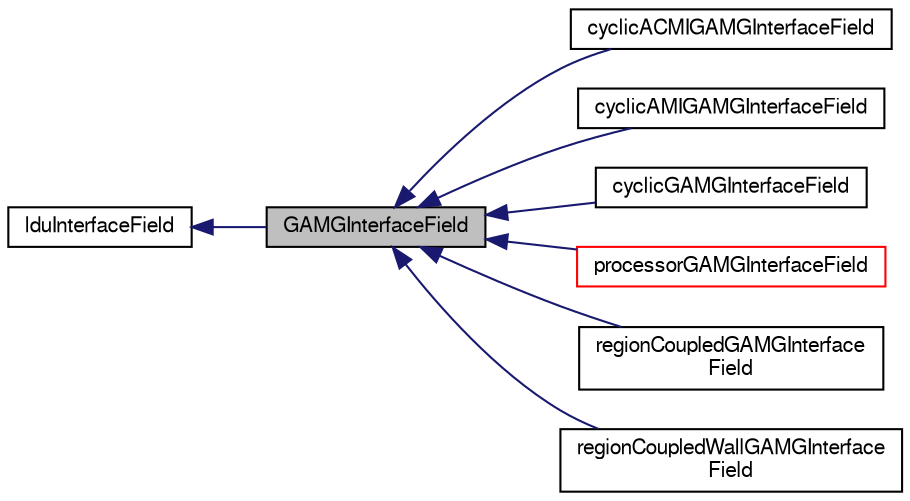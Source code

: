 digraph "GAMGInterfaceField"
{
  bgcolor="transparent";
  edge [fontname="FreeSans",fontsize="10",labelfontname="FreeSans",labelfontsize="10"];
  node [fontname="FreeSans",fontsize="10",shape=record];
  rankdir="LR";
  Node0 [label="GAMGInterfaceField",height=0.2,width=0.4,color="black", fillcolor="grey75", style="filled", fontcolor="black"];
  Node1 -> Node0 [dir="back",color="midnightblue",fontsize="10",style="solid",fontname="FreeSans"];
  Node1 [label="lduInterfaceField",height=0.2,width=0.4,color="black",URL="$a26870.html",tooltip="An abstract base class for implicitly-coupled interface fields e.g. processor and cyclic patch fields..."];
  Node0 -> Node2 [dir="back",color="midnightblue",fontsize="10",style="solid",fontname="FreeSans"];
  Node2 [label="cyclicACMIGAMGInterfaceField",height=0.2,width=0.4,color="black",URL="$a24894.html",tooltip="GAMG agglomerated cyclic interface for Arbitrarily Coupled Mesh Interface (ACMI) fields. "];
  Node0 -> Node3 [dir="back",color="midnightblue",fontsize="10",style="solid",fontname="FreeSans"];
  Node3 [label="cyclicAMIGAMGInterfaceField",height=0.2,width=0.4,color="black",URL="$a24898.html",tooltip="GAMG agglomerated cyclic interface field. "];
  Node0 -> Node4 [dir="back",color="midnightblue",fontsize="10",style="solid",fontname="FreeSans"];
  Node4 [label="cyclicGAMGInterfaceField",height=0.2,width=0.4,color="black",URL="$a27006.html",tooltip="GAMG agglomerated cyclic interface field. "];
  Node0 -> Node5 [dir="back",color="midnightblue",fontsize="10",style="solid",fontname="FreeSans"];
  Node5 [label="processorGAMGInterfaceField",height=0.2,width=0.4,color="red",URL="$a27018.html",tooltip="GAMG agglomerated processor interface field. "];
  Node0 -> Node7 [dir="back",color="midnightblue",fontsize="10",style="solid",fontname="FreeSans"];
  Node7 [label="regionCoupledGAMGInterface\lField",height=0.2,width=0.4,color="black",URL="$a25150.html",tooltip="GAMG agglomerated region coupled interface field. "];
  Node0 -> Node8 [dir="back",color="midnightblue",fontsize="10",style="solid",fontname="FreeSans"];
  Node8 [label="regionCoupledWallGAMGInterface\lField",height=0.2,width=0.4,color="black",URL="$a25154.html",tooltip="GAMG agglomerated region coupled interface field. "];
}
